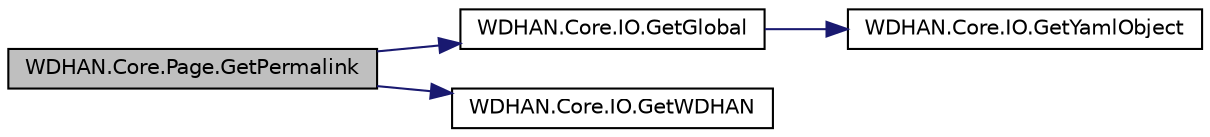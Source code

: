 digraph "WDHAN.Core.Page.GetPermalink"
{
 // LATEX_PDF_SIZE
  edge [fontname="Helvetica",fontsize="10",labelfontname="Helvetica",labelfontsize="10"];
  node [fontname="Helvetica",fontsize="10",shape=record];
  rankdir="LR";
  Node1 [label="WDHAN.Core.Page.GetPermalink",height=0.2,width=0.4,color="black", fillcolor="grey75", style="filled", fontcolor="black",tooltip="Parses the permalink using given metadata to generate an output path"];
  Node1 -> Node2 [color="midnightblue",fontsize="10",style="solid",fontname="Helvetica"];
  Node2 [label="WDHAN.Core.IO.GetGlobal",height=0.2,width=0.4,color="black", fillcolor="white", style="filled",URL="$class_w_d_h_a_n_1_1_core_1_1_i_o.html#aac4d4c4e08c3c1ae7b38103e230460fa",tooltip="Get file representing project's Global context"];
  Node2 -> Node3 [color="midnightblue",fontsize="10",style="solid",fontname="Helvetica"];
  Node3 [label="WDHAN.Core.IO.GetYamlObject",height=0.2,width=0.4,color="black", fillcolor="white", style="filled",URL="$class_w_d_h_a_n_1_1_core_1_1_i_o.html#ae601581880f278d00414777200cb917f",tooltip="Convert YAML data into JObject"];
  Node1 -> Node4 [color="midnightblue",fontsize="10",style="solid",fontname="Helvetica"];
  Node4 [label="WDHAN.Core.IO.GetWDHAN",height=0.2,width=0.4,color="black", fillcolor="white", style="filled",URL="$class_w_d_h_a_n_1_1_core_1_1_i_o.html#a3805887ffbfbacd0de9fb34bd24f3c3b",tooltip="Get JObject representing project's WDHAN context"];
}
